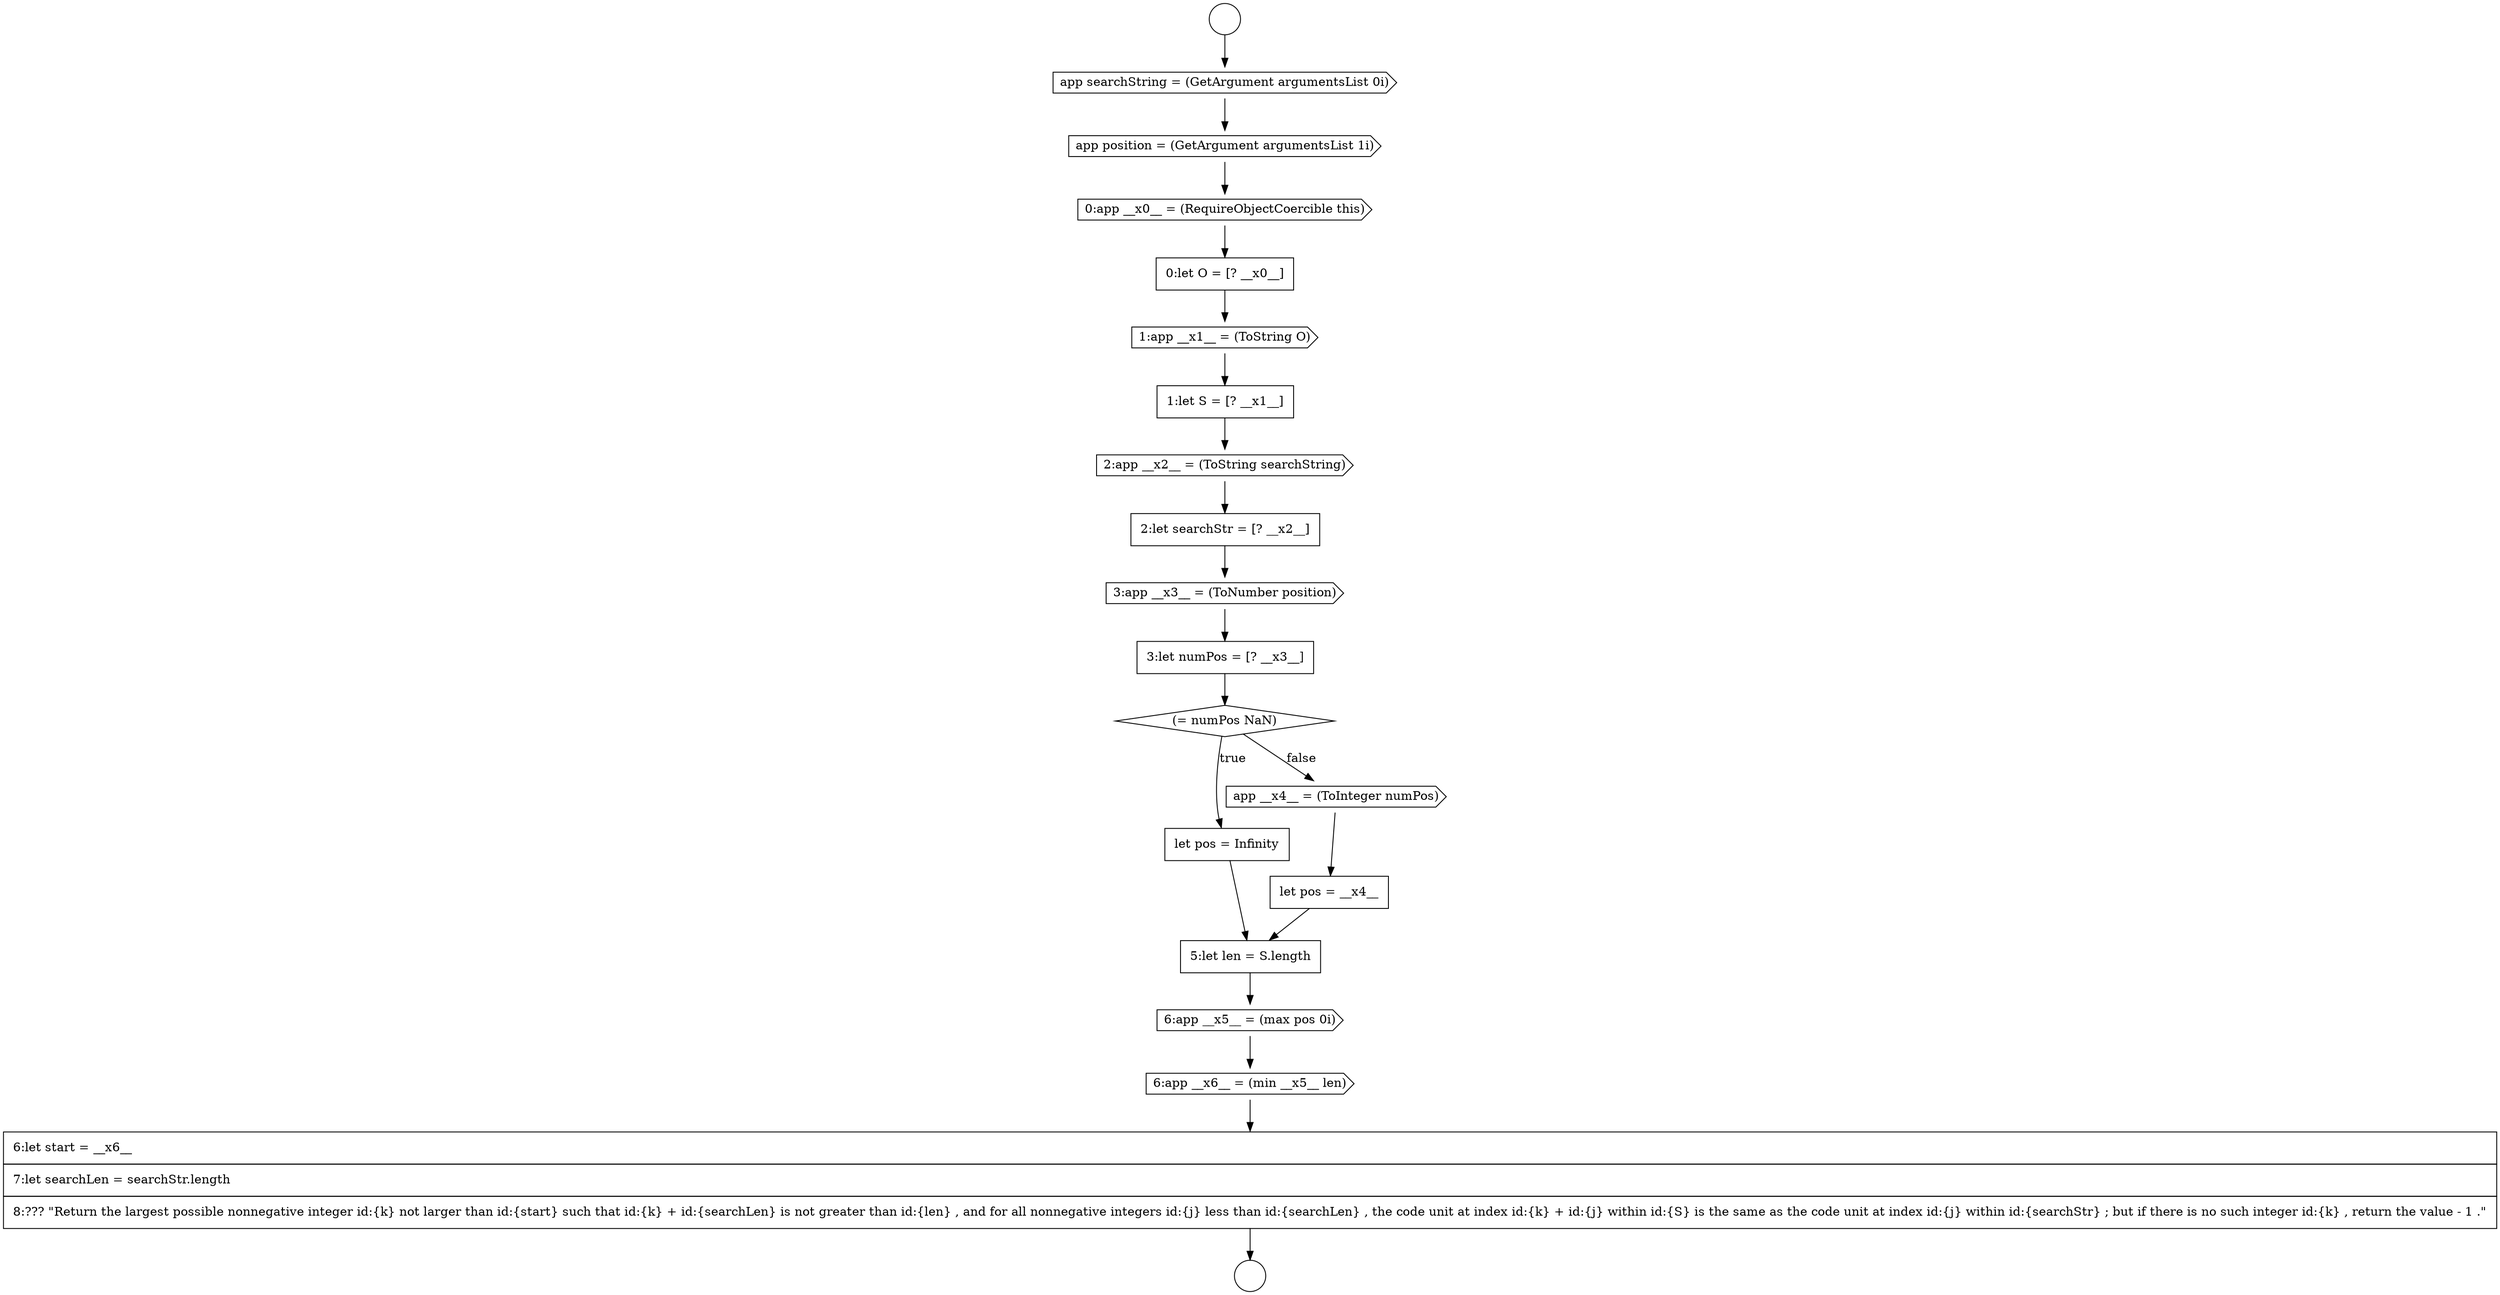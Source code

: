 digraph {
  node12949 [shape=none, margin=0, label=<<font color="black">
    <table border="0" cellborder="1" cellspacing="0" cellpadding="10">
      <tr><td align="left">let pos = Infinity</td></tr>
    </table>
  </font>> color="black" fillcolor="white" style=filled]
  node12939 [shape=cds, label=<<font color="black">app position = (GetArgument argumentsList 1i)</font>> color="black" fillcolor="white" style=filled]
  node12943 [shape=none, margin=0, label=<<font color="black">
    <table border="0" cellborder="1" cellspacing="0" cellpadding="10">
      <tr><td align="left">1:let S = [? __x1__]</td></tr>
    </table>
  </font>> color="black" fillcolor="white" style=filled]
  node12942 [shape=cds, label=<<font color="black">1:app __x1__ = (ToString O)</font>> color="black" fillcolor="white" style=filled]
  node12938 [shape=cds, label=<<font color="black">app searchString = (GetArgument argumentsList 0i)</font>> color="black" fillcolor="white" style=filled]
  node12953 [shape=cds, label=<<font color="black">6:app __x5__ = (max pos 0i)</font>> color="black" fillcolor="white" style=filled]
  node12951 [shape=none, margin=0, label=<<font color="black">
    <table border="0" cellborder="1" cellspacing="0" cellpadding="10">
      <tr><td align="left">let pos = __x4__</td></tr>
    </table>
  </font>> color="black" fillcolor="white" style=filled]
  node12936 [shape=circle label=" " color="black" fillcolor="white" style=filled]
  node12941 [shape=none, margin=0, label=<<font color="black">
    <table border="0" cellborder="1" cellspacing="0" cellpadding="10">
      <tr><td align="left">0:let O = [? __x0__]</td></tr>
    </table>
  </font>> color="black" fillcolor="white" style=filled]
  node12937 [shape=circle label=" " color="black" fillcolor="white" style=filled]
  node12952 [shape=none, margin=0, label=<<font color="black">
    <table border="0" cellborder="1" cellspacing="0" cellpadding="10">
      <tr><td align="left">5:let len = S.length</td></tr>
    </table>
  </font>> color="black" fillcolor="white" style=filled]
  node12940 [shape=cds, label=<<font color="black">0:app __x0__ = (RequireObjectCoercible this)</font>> color="black" fillcolor="white" style=filled]
  node12944 [shape=cds, label=<<font color="black">2:app __x2__ = (ToString searchString)</font>> color="black" fillcolor="white" style=filled]
  node12948 [shape=diamond, label=<<font color="black">(= numPos NaN)</font>> color="black" fillcolor="white" style=filled]
  node12950 [shape=cds, label=<<font color="black">app __x4__ = (ToInteger numPos)</font>> color="black" fillcolor="white" style=filled]
  node12945 [shape=none, margin=0, label=<<font color="black">
    <table border="0" cellborder="1" cellspacing="0" cellpadding="10">
      <tr><td align="left">2:let searchStr = [? __x2__]</td></tr>
    </table>
  </font>> color="black" fillcolor="white" style=filled]
  node12955 [shape=none, margin=0, label=<<font color="black">
    <table border="0" cellborder="1" cellspacing="0" cellpadding="10">
      <tr><td align="left">6:let start = __x6__</td></tr>
      <tr><td align="left">7:let searchLen = searchStr.length</td></tr>
      <tr><td align="left">8:??? &quot;Return the largest possible nonnegative integer id:{k} not larger than id:{start} such that id:{k} + id:{searchLen} is not greater than id:{len} , and for all nonnegative integers id:{j} less than id:{searchLen} , the code unit at index id:{k} + id:{j} within id:{S} is the same as the code unit at index id:{j} within id:{searchStr} ; but if there is no such integer id:{k} , return the value - 1 .&quot;</td></tr>
    </table>
  </font>> color="black" fillcolor="white" style=filled]
  node12946 [shape=cds, label=<<font color="black">3:app __x3__ = (ToNumber position)</font>> color="black" fillcolor="white" style=filled]
  node12947 [shape=none, margin=0, label=<<font color="black">
    <table border="0" cellborder="1" cellspacing="0" cellpadding="10">
      <tr><td align="left">3:let numPos = [? __x3__]</td></tr>
    </table>
  </font>> color="black" fillcolor="white" style=filled]
  node12954 [shape=cds, label=<<font color="black">6:app __x6__ = (min __x5__ len)</font>> color="black" fillcolor="white" style=filled]
  node12952 -> node12953 [ color="black"]
  node12945 -> node12946 [ color="black"]
  node12949 -> node12952 [ color="black"]
  node12946 -> node12947 [ color="black"]
  node12953 -> node12954 [ color="black"]
  node12941 -> node12942 [ color="black"]
  node12942 -> node12943 [ color="black"]
  node12940 -> node12941 [ color="black"]
  node12944 -> node12945 [ color="black"]
  node12947 -> node12948 [ color="black"]
  node12943 -> node12944 [ color="black"]
  node12948 -> node12949 [label=<<font color="black">true</font>> color="black"]
  node12948 -> node12950 [label=<<font color="black">false</font>> color="black"]
  node12950 -> node12951 [ color="black"]
  node12936 -> node12938 [ color="black"]
  node12954 -> node12955 [ color="black"]
  node12939 -> node12940 [ color="black"]
  node12938 -> node12939 [ color="black"]
  node12955 -> node12937 [ color="black"]
  node12951 -> node12952 [ color="black"]
}
